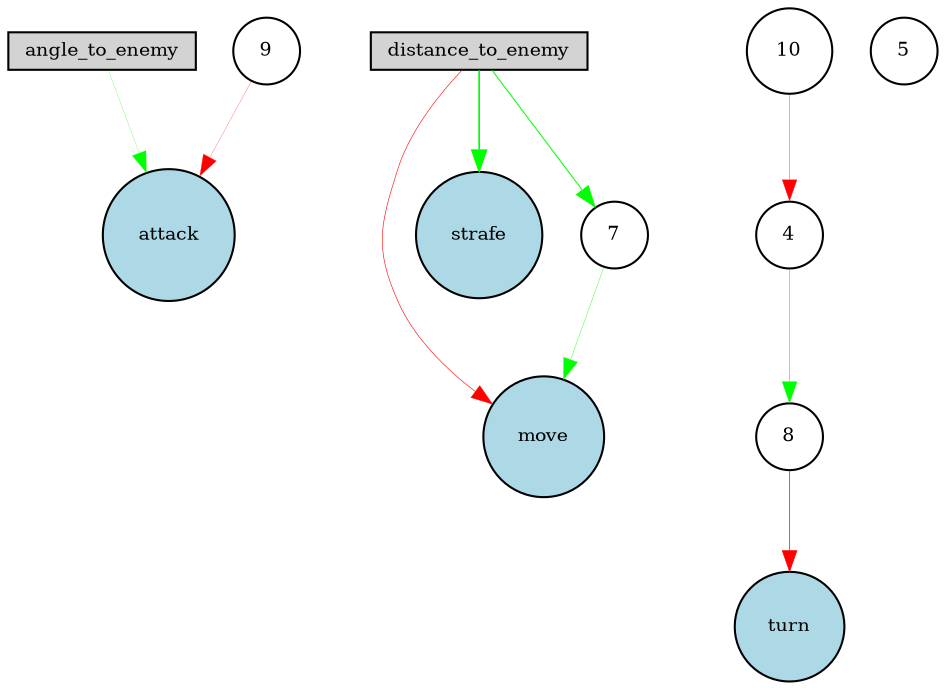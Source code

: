 digraph {
	node [fontsize=9 height=0.2 shape=circle width=0.2]
	angle_to_enemy [fillcolor=lightgray shape=box style=filled]
	distance_to_enemy [fillcolor=lightgray shape=box style=filled]
	move [fillcolor=lightblue style=filled]
	strafe [fillcolor=lightblue style=filled]
	turn [fillcolor=lightblue style=filled]
	attack [fillcolor=lightblue style=filled]
	4 [fillcolor=white style=filled]
	5 [fillcolor=white style=filled]
	7 [fillcolor=white style=filled]
	8 [fillcolor=white style=filled]
	9 [fillcolor=white style=filled]
	10 [fillcolor=white style=filled]
		distance_to_enemy -> strafe [color=green penwidth=0.798439970104 style=solid]
		7 -> move [color=green penwidth=0.178995150363 style=solid]
		10 -> 4 [color=red penwidth=0.181157323335 style=solid]
		4 -> 8 [color=green penwidth=0.273386273748 style=solid]
		angle_to_enemy -> attack [color=green penwidth=0.114304516511 style=solid]
		9 -> attack [color=red penwidth=0.114454392469 style=solid]
		8 -> turn [color=red penwidth=0.343004638141 style=solid]
		distance_to_enemy -> 7 [color=green penwidth=0.484162150132 style=solid]
		distance_to_enemy -> move [color=red penwidth=0.281574096973 style=solid]
}
